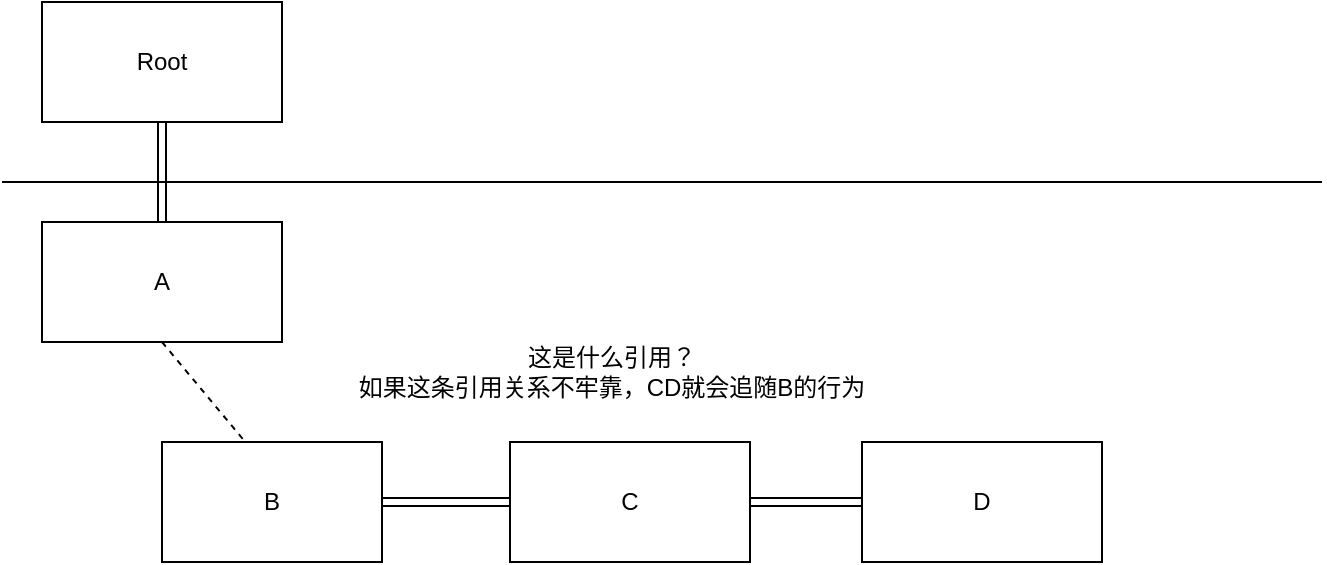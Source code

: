<mxfile version="16.6.5" type="github">
  <diagram id="jegSvxyEDdYJ1MUZsKDu" name="Page-1">
    <mxGraphModel dx="782" dy="514" grid="1" gridSize="10" guides="1" tooltips="1" connect="1" arrows="1" fold="1" page="1" pageScale="1" pageWidth="827" pageHeight="1169" math="0" shadow="0">
      <root>
        <mxCell id="0" />
        <mxCell id="1" parent="0" />
        <mxCell id="rHcjTUlJY25WYxiSRk7e-3" style="edgeStyle=orthogonalEdgeStyle;rounded=0;orthogonalLoop=1;jettySize=auto;html=1;exitX=0.5;exitY=1;exitDx=0;exitDy=0;shape=link;" edge="1" parent="1" source="rHcjTUlJY25WYxiSRk7e-1" target="rHcjTUlJY25WYxiSRk7e-4">
          <mxGeometry relative="1" as="geometry">
            <mxPoint x="180" y="260" as="targetPoint" />
          </mxGeometry>
        </mxCell>
        <mxCell id="rHcjTUlJY25WYxiSRk7e-1" value="Root" style="rounded=0;whiteSpace=wrap;html=1;" vertex="1" parent="1">
          <mxGeometry x="120" y="120" width="120" height="60" as="geometry" />
        </mxCell>
        <mxCell id="rHcjTUlJY25WYxiSRk7e-2" value="" style="endArrow=none;html=1;rounded=0;" edge="1" parent="1">
          <mxGeometry width="50" height="50" relative="1" as="geometry">
            <mxPoint x="100" y="210" as="sourcePoint" />
            <mxPoint x="760" y="210" as="targetPoint" />
          </mxGeometry>
        </mxCell>
        <mxCell id="rHcjTUlJY25WYxiSRk7e-5" style="rounded=0;orthogonalLoop=1;jettySize=auto;html=1;exitX=0.5;exitY=1;exitDx=0;exitDy=0;dashed=1;" edge="1" parent="1" source="rHcjTUlJY25WYxiSRk7e-4">
          <mxGeometry relative="1" as="geometry">
            <mxPoint x="230" y="350" as="targetPoint" />
          </mxGeometry>
        </mxCell>
        <mxCell id="rHcjTUlJY25WYxiSRk7e-4" value="A" style="rounded=0;whiteSpace=wrap;html=1;" vertex="1" parent="1">
          <mxGeometry x="120" y="230" width="120" height="60" as="geometry" />
        </mxCell>
        <mxCell id="rHcjTUlJY25WYxiSRk7e-9" style="edgeStyle=none;shape=link;rounded=0;orthogonalLoop=1;jettySize=auto;html=1;entryX=0;entryY=0.5;entryDx=0;entryDy=0;" edge="1" parent="1" source="rHcjTUlJY25WYxiSRk7e-6" target="rHcjTUlJY25WYxiSRk7e-7">
          <mxGeometry relative="1" as="geometry" />
        </mxCell>
        <mxCell id="rHcjTUlJY25WYxiSRk7e-6" value="B" style="rounded=0;whiteSpace=wrap;html=1;" vertex="1" parent="1">
          <mxGeometry x="180" y="340" width="110" height="60" as="geometry" />
        </mxCell>
        <mxCell id="rHcjTUlJY25WYxiSRk7e-10" style="edgeStyle=none;shape=link;rounded=0;orthogonalLoop=1;jettySize=auto;html=1;entryX=0;entryY=0.5;entryDx=0;entryDy=0;" edge="1" parent="1" source="rHcjTUlJY25WYxiSRk7e-7" target="rHcjTUlJY25WYxiSRk7e-8">
          <mxGeometry relative="1" as="geometry" />
        </mxCell>
        <mxCell id="rHcjTUlJY25WYxiSRk7e-7" value="C" style="rounded=0;whiteSpace=wrap;html=1;" vertex="1" parent="1">
          <mxGeometry x="354" y="340" width="120" height="60" as="geometry" />
        </mxCell>
        <mxCell id="rHcjTUlJY25WYxiSRk7e-8" value="D" style="rounded=0;whiteSpace=wrap;html=1;" vertex="1" parent="1">
          <mxGeometry x="530" y="340" width="120" height="60" as="geometry" />
        </mxCell>
        <mxCell id="rHcjTUlJY25WYxiSRk7e-11" value="这是什么引用？&lt;br&gt;如果这条引用关系不牢靠，CD就会追随B的行为" style="text;html=1;strokeColor=none;fillColor=none;align=center;verticalAlign=middle;whiteSpace=wrap;rounded=0;" vertex="1" parent="1">
          <mxGeometry x="260" y="290" width="290" height="30" as="geometry" />
        </mxCell>
      </root>
    </mxGraphModel>
  </diagram>
</mxfile>
